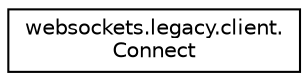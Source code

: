 digraph "Graphical Class Hierarchy"
{
 // LATEX_PDF_SIZE
  edge [fontname="Helvetica",fontsize="10",labelfontname="Helvetica",labelfontsize="10"];
  node [fontname="Helvetica",fontsize="10",shape=record];
  rankdir="LR";
  Node0 [label="websockets.legacy.client.\lConnect",height=0.2,width=0.4,color="black", fillcolor="white", style="filled",URL="$classwebsockets_1_1legacy_1_1client_1_1Connect.html",tooltip=" "];
}
